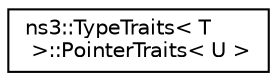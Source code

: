 digraph "Graphical Class Hierarchy"
{
 // LATEX_PDF_SIZE
  edge [fontname="Helvetica",fontsize="10",labelfontname="Helvetica",labelfontsize="10"];
  node [fontname="Helvetica",fontsize="10",shape=record];
  rankdir="LR";
  Node0 [label="ns3::TypeTraits\< T\l \>::PointerTraits\< U \>",height=0.2,width=0.4,color="black", fillcolor="white", style="filled",URL="$structns3_1_1_type_traits_1_1_pointer_traits.html",tooltip="Not a pointer type."];
}
